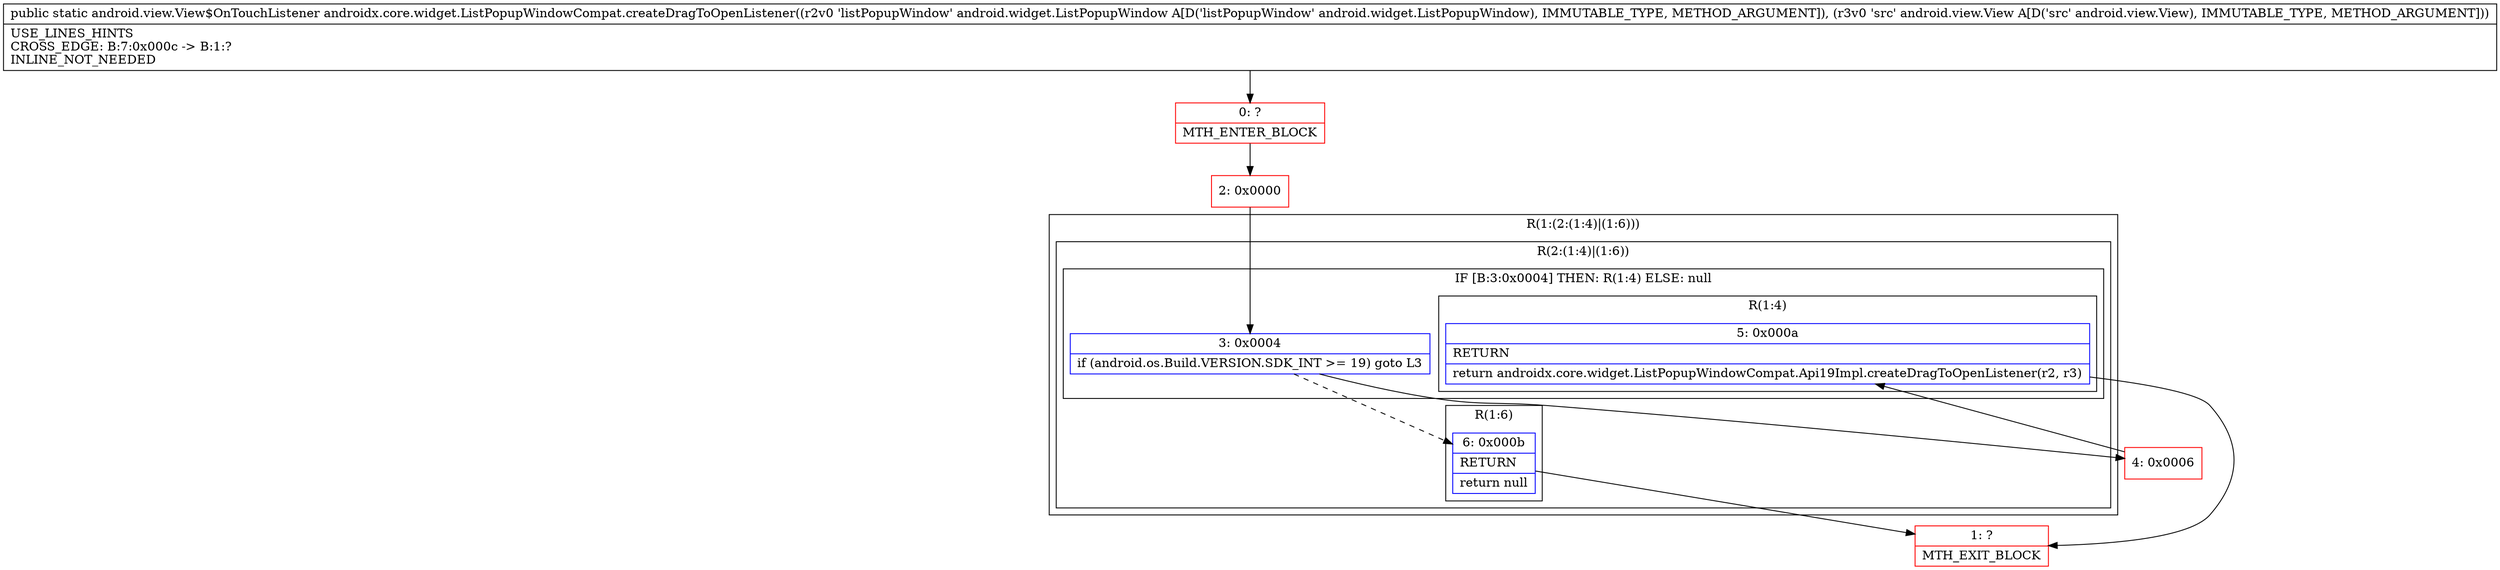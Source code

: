 digraph "CFG forandroidx.core.widget.ListPopupWindowCompat.createDragToOpenListener(Landroid\/widget\/ListPopupWindow;Landroid\/view\/View;)Landroid\/view\/View$OnTouchListener;" {
subgraph cluster_Region_769713584 {
label = "R(1:(2:(1:4)|(1:6)))";
node [shape=record,color=blue];
subgraph cluster_Region_1713029466 {
label = "R(2:(1:4)|(1:6))";
node [shape=record,color=blue];
subgraph cluster_IfRegion_1801682080 {
label = "IF [B:3:0x0004] THEN: R(1:4) ELSE: null";
node [shape=record,color=blue];
Node_3 [shape=record,label="{3\:\ 0x0004|if (android.os.Build.VERSION.SDK_INT \>= 19) goto L3\l}"];
subgraph cluster_Region_1703382915 {
label = "R(1:4)";
node [shape=record,color=blue];
Node_5 [shape=record,label="{5\:\ 0x000a|RETURN\l|return androidx.core.widget.ListPopupWindowCompat.Api19Impl.createDragToOpenListener(r2, r3)\l}"];
}
}
subgraph cluster_Region_1340095462 {
label = "R(1:6)";
node [shape=record,color=blue];
Node_6 [shape=record,label="{6\:\ 0x000b|RETURN\l|return null\l}"];
}
}
}
Node_0 [shape=record,color=red,label="{0\:\ ?|MTH_ENTER_BLOCK\l}"];
Node_2 [shape=record,color=red,label="{2\:\ 0x0000}"];
Node_4 [shape=record,color=red,label="{4\:\ 0x0006}"];
Node_1 [shape=record,color=red,label="{1\:\ ?|MTH_EXIT_BLOCK\l}"];
MethodNode[shape=record,label="{public static android.view.View$OnTouchListener androidx.core.widget.ListPopupWindowCompat.createDragToOpenListener((r2v0 'listPopupWindow' android.widget.ListPopupWindow A[D('listPopupWindow' android.widget.ListPopupWindow), IMMUTABLE_TYPE, METHOD_ARGUMENT]), (r3v0 'src' android.view.View A[D('src' android.view.View), IMMUTABLE_TYPE, METHOD_ARGUMENT]))  | USE_LINES_HINTS\lCROSS_EDGE: B:7:0x000c \-\> B:1:?\lINLINE_NOT_NEEDED\l}"];
MethodNode -> Node_0;Node_3 -> Node_4;
Node_3 -> Node_6[style=dashed];
Node_5 -> Node_1;
Node_6 -> Node_1;
Node_0 -> Node_2;
Node_2 -> Node_3;
Node_4 -> Node_5;
}

